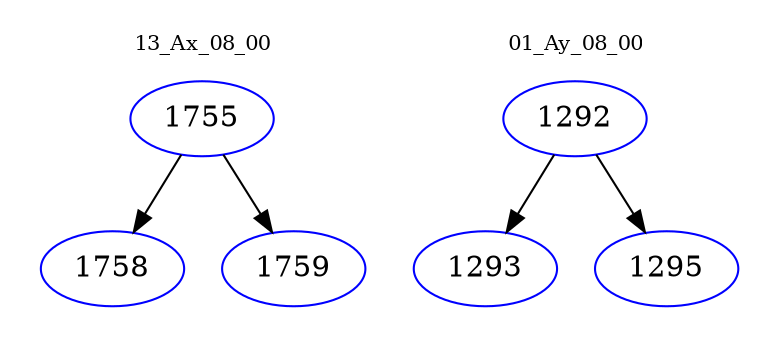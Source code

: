 digraph{
subgraph cluster_0 {
color = white
label = "13_Ax_08_00";
fontsize=10;
T0_1755 [label="1755", color="blue"]
T0_1755 -> T0_1758 [color="black"]
T0_1758 [label="1758", color="blue"]
T0_1755 -> T0_1759 [color="black"]
T0_1759 [label="1759", color="blue"]
}
subgraph cluster_1 {
color = white
label = "01_Ay_08_00";
fontsize=10;
T1_1292 [label="1292", color="blue"]
T1_1292 -> T1_1293 [color="black"]
T1_1293 [label="1293", color="blue"]
T1_1292 -> T1_1295 [color="black"]
T1_1295 [label="1295", color="blue"]
}
}
